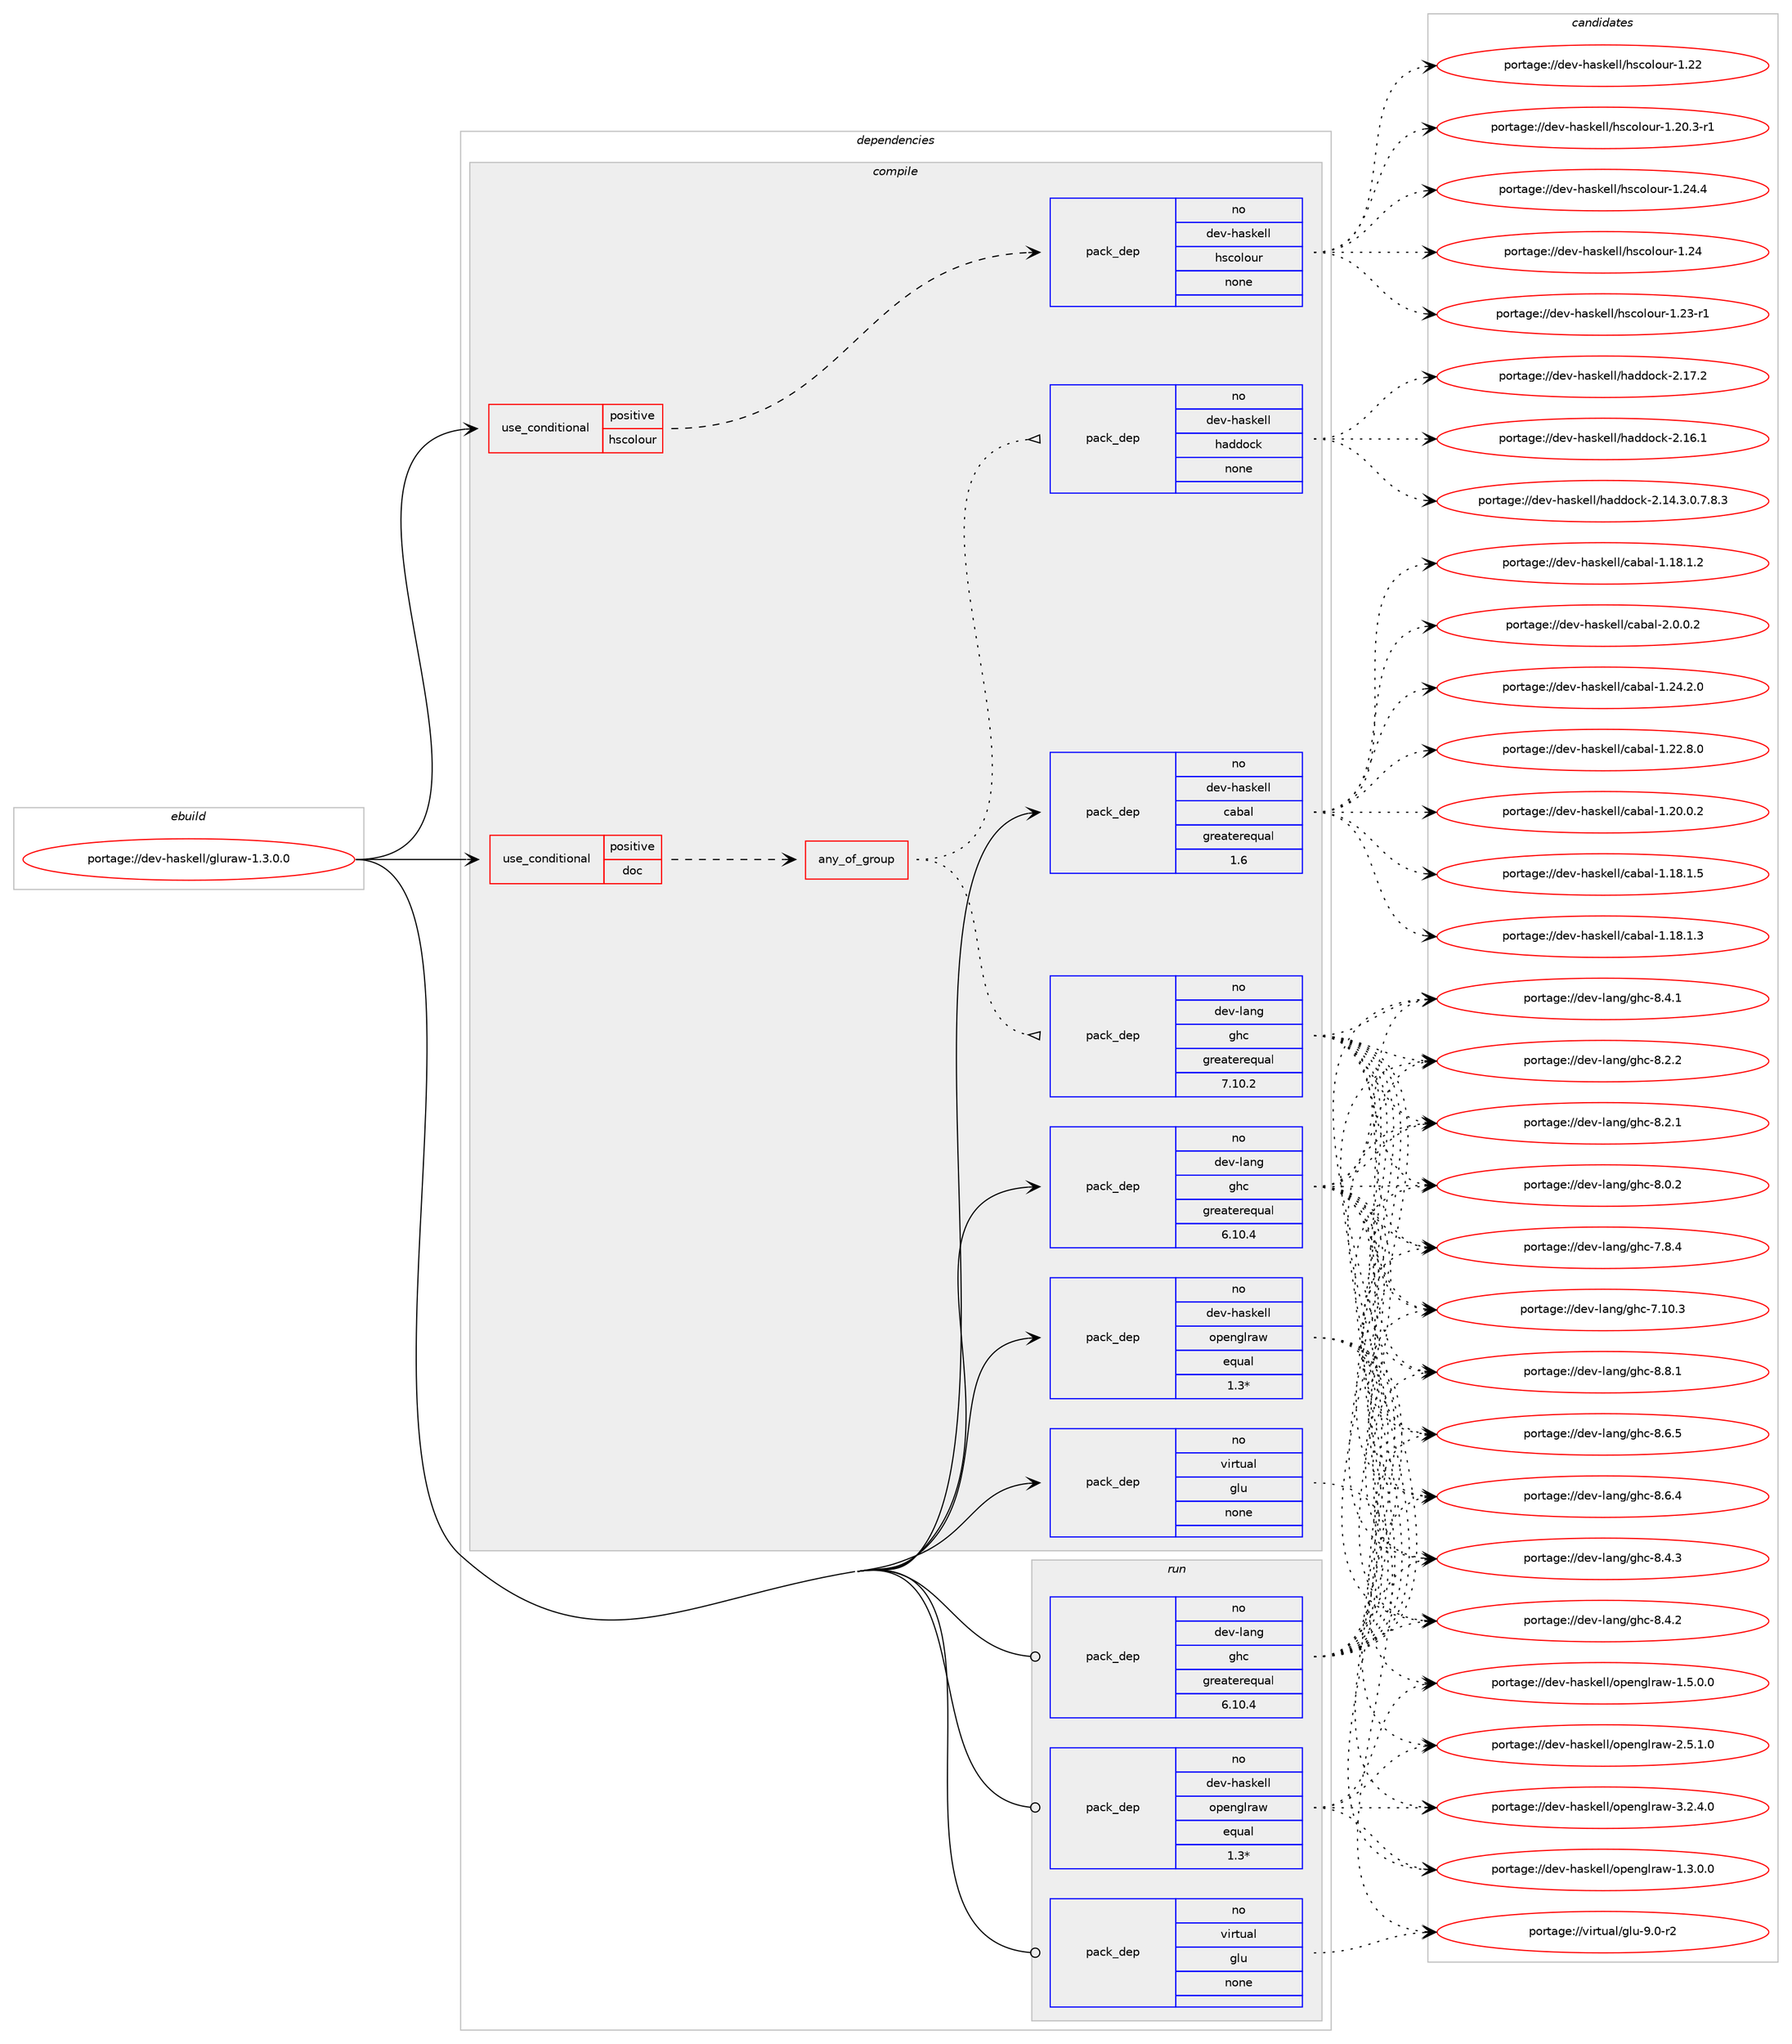digraph prolog {

# *************
# Graph options
# *************

newrank=true;
concentrate=true;
compound=true;
graph [rankdir=LR,fontname=Helvetica,fontsize=10,ranksep=1.5];#, ranksep=2.5, nodesep=0.2];
edge  [arrowhead=vee];
node  [fontname=Helvetica,fontsize=10];

# **********
# The ebuild
# **********

subgraph cluster_leftcol {
color=gray;
rank=same;
label=<<i>ebuild</i>>;
id [label="portage://dev-haskell/gluraw-1.3.0.0", color=red, width=4, href="../dev-haskell/gluraw-1.3.0.0.svg"];
}

# ****************
# The dependencies
# ****************

subgraph cluster_midcol {
color=gray;
label=<<i>dependencies</i>>;
subgraph cluster_compile {
fillcolor="#eeeeee";
style=filled;
label=<<i>compile</i>>;
subgraph cond133851 {
dependency561736 [label=<<TABLE BORDER="0" CELLBORDER="1" CELLSPACING="0" CELLPADDING="4"><TR><TD ROWSPAN="3" CELLPADDING="10">use_conditional</TD></TR><TR><TD>positive</TD></TR><TR><TD>doc</TD></TR></TABLE>>, shape=none, color=red];
subgraph any6399 {
dependency561737 [label=<<TABLE BORDER="0" CELLBORDER="1" CELLSPACING="0" CELLPADDING="4"><TR><TD CELLPADDING="10">any_of_group</TD></TR></TABLE>>, shape=none, color=red];subgraph pack421249 {
dependency561738 [label=<<TABLE BORDER="0" CELLBORDER="1" CELLSPACING="0" CELLPADDING="4" WIDTH="220"><TR><TD ROWSPAN="6" CELLPADDING="30">pack_dep</TD></TR><TR><TD WIDTH="110">no</TD></TR><TR><TD>dev-haskell</TD></TR><TR><TD>haddock</TD></TR><TR><TD>none</TD></TR><TR><TD></TD></TR></TABLE>>, shape=none, color=blue];
}
dependency561737:e -> dependency561738:w [weight=20,style="dotted",arrowhead="oinv"];
subgraph pack421250 {
dependency561739 [label=<<TABLE BORDER="0" CELLBORDER="1" CELLSPACING="0" CELLPADDING="4" WIDTH="220"><TR><TD ROWSPAN="6" CELLPADDING="30">pack_dep</TD></TR><TR><TD WIDTH="110">no</TD></TR><TR><TD>dev-lang</TD></TR><TR><TD>ghc</TD></TR><TR><TD>greaterequal</TD></TR><TR><TD>7.10.2</TD></TR></TABLE>>, shape=none, color=blue];
}
dependency561737:e -> dependency561739:w [weight=20,style="dotted",arrowhead="oinv"];
}
dependency561736:e -> dependency561737:w [weight=20,style="dashed",arrowhead="vee"];
}
id:e -> dependency561736:w [weight=20,style="solid",arrowhead="vee"];
subgraph cond133852 {
dependency561740 [label=<<TABLE BORDER="0" CELLBORDER="1" CELLSPACING="0" CELLPADDING="4"><TR><TD ROWSPAN="3" CELLPADDING="10">use_conditional</TD></TR><TR><TD>positive</TD></TR><TR><TD>hscolour</TD></TR></TABLE>>, shape=none, color=red];
subgraph pack421251 {
dependency561741 [label=<<TABLE BORDER="0" CELLBORDER="1" CELLSPACING="0" CELLPADDING="4" WIDTH="220"><TR><TD ROWSPAN="6" CELLPADDING="30">pack_dep</TD></TR><TR><TD WIDTH="110">no</TD></TR><TR><TD>dev-haskell</TD></TR><TR><TD>hscolour</TD></TR><TR><TD>none</TD></TR><TR><TD></TD></TR></TABLE>>, shape=none, color=blue];
}
dependency561740:e -> dependency561741:w [weight=20,style="dashed",arrowhead="vee"];
}
id:e -> dependency561740:w [weight=20,style="solid",arrowhead="vee"];
subgraph pack421252 {
dependency561742 [label=<<TABLE BORDER="0" CELLBORDER="1" CELLSPACING="0" CELLPADDING="4" WIDTH="220"><TR><TD ROWSPAN="6" CELLPADDING="30">pack_dep</TD></TR><TR><TD WIDTH="110">no</TD></TR><TR><TD>dev-haskell</TD></TR><TR><TD>cabal</TD></TR><TR><TD>greaterequal</TD></TR><TR><TD>1.6</TD></TR></TABLE>>, shape=none, color=blue];
}
id:e -> dependency561742:w [weight=20,style="solid",arrowhead="vee"];
subgraph pack421253 {
dependency561743 [label=<<TABLE BORDER="0" CELLBORDER="1" CELLSPACING="0" CELLPADDING="4" WIDTH="220"><TR><TD ROWSPAN="6" CELLPADDING="30">pack_dep</TD></TR><TR><TD WIDTH="110">no</TD></TR><TR><TD>dev-haskell</TD></TR><TR><TD>openglraw</TD></TR><TR><TD>equal</TD></TR><TR><TD>1.3*</TD></TR></TABLE>>, shape=none, color=blue];
}
id:e -> dependency561743:w [weight=20,style="solid",arrowhead="vee"];
subgraph pack421254 {
dependency561744 [label=<<TABLE BORDER="0" CELLBORDER="1" CELLSPACING="0" CELLPADDING="4" WIDTH="220"><TR><TD ROWSPAN="6" CELLPADDING="30">pack_dep</TD></TR><TR><TD WIDTH="110">no</TD></TR><TR><TD>dev-lang</TD></TR><TR><TD>ghc</TD></TR><TR><TD>greaterequal</TD></TR><TR><TD>6.10.4</TD></TR></TABLE>>, shape=none, color=blue];
}
id:e -> dependency561744:w [weight=20,style="solid",arrowhead="vee"];
subgraph pack421255 {
dependency561745 [label=<<TABLE BORDER="0" CELLBORDER="1" CELLSPACING="0" CELLPADDING="4" WIDTH="220"><TR><TD ROWSPAN="6" CELLPADDING="30">pack_dep</TD></TR><TR><TD WIDTH="110">no</TD></TR><TR><TD>virtual</TD></TR><TR><TD>glu</TD></TR><TR><TD>none</TD></TR><TR><TD></TD></TR></TABLE>>, shape=none, color=blue];
}
id:e -> dependency561745:w [weight=20,style="solid",arrowhead="vee"];
}
subgraph cluster_compileandrun {
fillcolor="#eeeeee";
style=filled;
label=<<i>compile and run</i>>;
}
subgraph cluster_run {
fillcolor="#eeeeee";
style=filled;
label=<<i>run</i>>;
subgraph pack421256 {
dependency561746 [label=<<TABLE BORDER="0" CELLBORDER="1" CELLSPACING="0" CELLPADDING="4" WIDTH="220"><TR><TD ROWSPAN="6" CELLPADDING="30">pack_dep</TD></TR><TR><TD WIDTH="110">no</TD></TR><TR><TD>dev-haskell</TD></TR><TR><TD>openglraw</TD></TR><TR><TD>equal</TD></TR><TR><TD>1.3*</TD></TR></TABLE>>, shape=none, color=blue];
}
id:e -> dependency561746:w [weight=20,style="solid",arrowhead="odot"];
subgraph pack421257 {
dependency561747 [label=<<TABLE BORDER="0" CELLBORDER="1" CELLSPACING="0" CELLPADDING="4" WIDTH="220"><TR><TD ROWSPAN="6" CELLPADDING="30">pack_dep</TD></TR><TR><TD WIDTH="110">no</TD></TR><TR><TD>dev-lang</TD></TR><TR><TD>ghc</TD></TR><TR><TD>greaterequal</TD></TR><TR><TD>6.10.4</TD></TR></TABLE>>, shape=none, color=blue];
}
id:e -> dependency561747:w [weight=20,style="solid",arrowhead="odot"];
subgraph pack421258 {
dependency561748 [label=<<TABLE BORDER="0" CELLBORDER="1" CELLSPACING="0" CELLPADDING="4" WIDTH="220"><TR><TD ROWSPAN="6" CELLPADDING="30">pack_dep</TD></TR><TR><TD WIDTH="110">no</TD></TR><TR><TD>virtual</TD></TR><TR><TD>glu</TD></TR><TR><TD>none</TD></TR><TR><TD></TD></TR></TABLE>>, shape=none, color=blue];
}
id:e -> dependency561748:w [weight=20,style="solid",arrowhead="odot"];
}
}

# **************
# The candidates
# **************

subgraph cluster_choices {
rank=same;
color=gray;
label=<<i>candidates</i>>;

subgraph choice421249 {
color=black;
nodesep=1;
choice100101118451049711510710110810847104971001001119910745504649554650 [label="portage://dev-haskell/haddock-2.17.2", color=red, width=4,href="../dev-haskell/haddock-2.17.2.svg"];
choice100101118451049711510710110810847104971001001119910745504649544649 [label="portage://dev-haskell/haddock-2.16.1", color=red, width=4,href="../dev-haskell/haddock-2.16.1.svg"];
choice1001011184510497115107101108108471049710010011199107455046495246514648465546564651 [label="portage://dev-haskell/haddock-2.14.3.0.7.8.3", color=red, width=4,href="../dev-haskell/haddock-2.14.3.0.7.8.3.svg"];
dependency561738:e -> choice100101118451049711510710110810847104971001001119910745504649554650:w [style=dotted,weight="100"];
dependency561738:e -> choice100101118451049711510710110810847104971001001119910745504649544649:w [style=dotted,weight="100"];
dependency561738:e -> choice1001011184510497115107101108108471049710010011199107455046495246514648465546564651:w [style=dotted,weight="100"];
}
subgraph choice421250 {
color=black;
nodesep=1;
choice10010111845108971101034710310499455646564649 [label="portage://dev-lang/ghc-8.8.1", color=red, width=4,href="../dev-lang/ghc-8.8.1.svg"];
choice10010111845108971101034710310499455646544653 [label="portage://dev-lang/ghc-8.6.5", color=red, width=4,href="../dev-lang/ghc-8.6.5.svg"];
choice10010111845108971101034710310499455646544652 [label="portage://dev-lang/ghc-8.6.4", color=red, width=4,href="../dev-lang/ghc-8.6.4.svg"];
choice10010111845108971101034710310499455646524651 [label="portage://dev-lang/ghc-8.4.3", color=red, width=4,href="../dev-lang/ghc-8.4.3.svg"];
choice10010111845108971101034710310499455646524650 [label="portage://dev-lang/ghc-8.4.2", color=red, width=4,href="../dev-lang/ghc-8.4.2.svg"];
choice10010111845108971101034710310499455646524649 [label="portage://dev-lang/ghc-8.4.1", color=red, width=4,href="../dev-lang/ghc-8.4.1.svg"];
choice10010111845108971101034710310499455646504650 [label="portage://dev-lang/ghc-8.2.2", color=red, width=4,href="../dev-lang/ghc-8.2.2.svg"];
choice10010111845108971101034710310499455646504649 [label="portage://dev-lang/ghc-8.2.1", color=red, width=4,href="../dev-lang/ghc-8.2.1.svg"];
choice10010111845108971101034710310499455646484650 [label="portage://dev-lang/ghc-8.0.2", color=red, width=4,href="../dev-lang/ghc-8.0.2.svg"];
choice10010111845108971101034710310499455546564652 [label="portage://dev-lang/ghc-7.8.4", color=red, width=4,href="../dev-lang/ghc-7.8.4.svg"];
choice1001011184510897110103471031049945554649484651 [label="portage://dev-lang/ghc-7.10.3", color=red, width=4,href="../dev-lang/ghc-7.10.3.svg"];
dependency561739:e -> choice10010111845108971101034710310499455646564649:w [style=dotted,weight="100"];
dependency561739:e -> choice10010111845108971101034710310499455646544653:w [style=dotted,weight="100"];
dependency561739:e -> choice10010111845108971101034710310499455646544652:w [style=dotted,weight="100"];
dependency561739:e -> choice10010111845108971101034710310499455646524651:w [style=dotted,weight="100"];
dependency561739:e -> choice10010111845108971101034710310499455646524650:w [style=dotted,weight="100"];
dependency561739:e -> choice10010111845108971101034710310499455646524649:w [style=dotted,weight="100"];
dependency561739:e -> choice10010111845108971101034710310499455646504650:w [style=dotted,weight="100"];
dependency561739:e -> choice10010111845108971101034710310499455646504649:w [style=dotted,weight="100"];
dependency561739:e -> choice10010111845108971101034710310499455646484650:w [style=dotted,weight="100"];
dependency561739:e -> choice10010111845108971101034710310499455546564652:w [style=dotted,weight="100"];
dependency561739:e -> choice1001011184510897110103471031049945554649484651:w [style=dotted,weight="100"];
}
subgraph choice421251 {
color=black;
nodesep=1;
choice1001011184510497115107101108108471041159911110811111711445494650524652 [label="portage://dev-haskell/hscolour-1.24.4", color=red, width=4,href="../dev-haskell/hscolour-1.24.4.svg"];
choice100101118451049711510710110810847104115991111081111171144549465052 [label="portage://dev-haskell/hscolour-1.24", color=red, width=4,href="../dev-haskell/hscolour-1.24.svg"];
choice1001011184510497115107101108108471041159911110811111711445494650514511449 [label="portage://dev-haskell/hscolour-1.23-r1", color=red, width=4,href="../dev-haskell/hscolour-1.23-r1.svg"];
choice100101118451049711510710110810847104115991111081111171144549465050 [label="portage://dev-haskell/hscolour-1.22", color=red, width=4,href="../dev-haskell/hscolour-1.22.svg"];
choice10010111845104971151071011081084710411599111108111117114454946504846514511449 [label="portage://dev-haskell/hscolour-1.20.3-r1", color=red, width=4,href="../dev-haskell/hscolour-1.20.3-r1.svg"];
dependency561741:e -> choice1001011184510497115107101108108471041159911110811111711445494650524652:w [style=dotted,weight="100"];
dependency561741:e -> choice100101118451049711510710110810847104115991111081111171144549465052:w [style=dotted,weight="100"];
dependency561741:e -> choice1001011184510497115107101108108471041159911110811111711445494650514511449:w [style=dotted,weight="100"];
dependency561741:e -> choice100101118451049711510710110810847104115991111081111171144549465050:w [style=dotted,weight="100"];
dependency561741:e -> choice10010111845104971151071011081084710411599111108111117114454946504846514511449:w [style=dotted,weight="100"];
}
subgraph choice421252 {
color=black;
nodesep=1;
choice100101118451049711510710110810847999798971084550464846484650 [label="portage://dev-haskell/cabal-2.0.0.2", color=red, width=4,href="../dev-haskell/cabal-2.0.0.2.svg"];
choice10010111845104971151071011081084799979897108454946505246504648 [label="portage://dev-haskell/cabal-1.24.2.0", color=red, width=4,href="../dev-haskell/cabal-1.24.2.0.svg"];
choice10010111845104971151071011081084799979897108454946505046564648 [label="portage://dev-haskell/cabal-1.22.8.0", color=red, width=4,href="../dev-haskell/cabal-1.22.8.0.svg"];
choice10010111845104971151071011081084799979897108454946504846484650 [label="portage://dev-haskell/cabal-1.20.0.2", color=red, width=4,href="../dev-haskell/cabal-1.20.0.2.svg"];
choice10010111845104971151071011081084799979897108454946495646494653 [label="portage://dev-haskell/cabal-1.18.1.5", color=red, width=4,href="../dev-haskell/cabal-1.18.1.5.svg"];
choice10010111845104971151071011081084799979897108454946495646494651 [label="portage://dev-haskell/cabal-1.18.1.3", color=red, width=4,href="../dev-haskell/cabal-1.18.1.3.svg"];
choice10010111845104971151071011081084799979897108454946495646494650 [label="portage://dev-haskell/cabal-1.18.1.2", color=red, width=4,href="../dev-haskell/cabal-1.18.1.2.svg"];
dependency561742:e -> choice100101118451049711510710110810847999798971084550464846484650:w [style=dotted,weight="100"];
dependency561742:e -> choice10010111845104971151071011081084799979897108454946505246504648:w [style=dotted,weight="100"];
dependency561742:e -> choice10010111845104971151071011081084799979897108454946505046564648:w [style=dotted,weight="100"];
dependency561742:e -> choice10010111845104971151071011081084799979897108454946504846484650:w [style=dotted,weight="100"];
dependency561742:e -> choice10010111845104971151071011081084799979897108454946495646494653:w [style=dotted,weight="100"];
dependency561742:e -> choice10010111845104971151071011081084799979897108454946495646494651:w [style=dotted,weight="100"];
dependency561742:e -> choice10010111845104971151071011081084799979897108454946495646494650:w [style=dotted,weight="100"];
}
subgraph choice421253 {
color=black;
nodesep=1;
choice100101118451049711510710110810847111112101110103108114971194551465046524648 [label="portage://dev-haskell/openglraw-3.2.4.0", color=red, width=4,href="../dev-haskell/openglraw-3.2.4.0.svg"];
choice100101118451049711510710110810847111112101110103108114971194550465346494648 [label="portage://dev-haskell/openglraw-2.5.1.0", color=red, width=4,href="../dev-haskell/openglraw-2.5.1.0.svg"];
choice100101118451049711510710110810847111112101110103108114971194549465346484648 [label="portage://dev-haskell/openglraw-1.5.0.0", color=red, width=4,href="../dev-haskell/openglraw-1.5.0.0.svg"];
choice100101118451049711510710110810847111112101110103108114971194549465146484648 [label="portage://dev-haskell/openglraw-1.3.0.0", color=red, width=4,href="../dev-haskell/openglraw-1.3.0.0.svg"];
dependency561743:e -> choice100101118451049711510710110810847111112101110103108114971194551465046524648:w [style=dotted,weight="100"];
dependency561743:e -> choice100101118451049711510710110810847111112101110103108114971194550465346494648:w [style=dotted,weight="100"];
dependency561743:e -> choice100101118451049711510710110810847111112101110103108114971194549465346484648:w [style=dotted,weight="100"];
dependency561743:e -> choice100101118451049711510710110810847111112101110103108114971194549465146484648:w [style=dotted,weight="100"];
}
subgraph choice421254 {
color=black;
nodesep=1;
choice10010111845108971101034710310499455646564649 [label="portage://dev-lang/ghc-8.8.1", color=red, width=4,href="../dev-lang/ghc-8.8.1.svg"];
choice10010111845108971101034710310499455646544653 [label="portage://dev-lang/ghc-8.6.5", color=red, width=4,href="../dev-lang/ghc-8.6.5.svg"];
choice10010111845108971101034710310499455646544652 [label="portage://dev-lang/ghc-8.6.4", color=red, width=4,href="../dev-lang/ghc-8.6.4.svg"];
choice10010111845108971101034710310499455646524651 [label="portage://dev-lang/ghc-8.4.3", color=red, width=4,href="../dev-lang/ghc-8.4.3.svg"];
choice10010111845108971101034710310499455646524650 [label="portage://dev-lang/ghc-8.4.2", color=red, width=4,href="../dev-lang/ghc-8.4.2.svg"];
choice10010111845108971101034710310499455646524649 [label="portage://dev-lang/ghc-8.4.1", color=red, width=4,href="../dev-lang/ghc-8.4.1.svg"];
choice10010111845108971101034710310499455646504650 [label="portage://dev-lang/ghc-8.2.2", color=red, width=4,href="../dev-lang/ghc-8.2.2.svg"];
choice10010111845108971101034710310499455646504649 [label="portage://dev-lang/ghc-8.2.1", color=red, width=4,href="../dev-lang/ghc-8.2.1.svg"];
choice10010111845108971101034710310499455646484650 [label="portage://dev-lang/ghc-8.0.2", color=red, width=4,href="../dev-lang/ghc-8.0.2.svg"];
choice10010111845108971101034710310499455546564652 [label="portage://dev-lang/ghc-7.8.4", color=red, width=4,href="../dev-lang/ghc-7.8.4.svg"];
choice1001011184510897110103471031049945554649484651 [label="portage://dev-lang/ghc-7.10.3", color=red, width=4,href="../dev-lang/ghc-7.10.3.svg"];
dependency561744:e -> choice10010111845108971101034710310499455646564649:w [style=dotted,weight="100"];
dependency561744:e -> choice10010111845108971101034710310499455646544653:w [style=dotted,weight="100"];
dependency561744:e -> choice10010111845108971101034710310499455646544652:w [style=dotted,weight="100"];
dependency561744:e -> choice10010111845108971101034710310499455646524651:w [style=dotted,weight="100"];
dependency561744:e -> choice10010111845108971101034710310499455646524650:w [style=dotted,weight="100"];
dependency561744:e -> choice10010111845108971101034710310499455646524649:w [style=dotted,weight="100"];
dependency561744:e -> choice10010111845108971101034710310499455646504650:w [style=dotted,weight="100"];
dependency561744:e -> choice10010111845108971101034710310499455646504649:w [style=dotted,weight="100"];
dependency561744:e -> choice10010111845108971101034710310499455646484650:w [style=dotted,weight="100"];
dependency561744:e -> choice10010111845108971101034710310499455546564652:w [style=dotted,weight="100"];
dependency561744:e -> choice1001011184510897110103471031049945554649484651:w [style=dotted,weight="100"];
}
subgraph choice421255 {
color=black;
nodesep=1;
choice1181051141161179710847103108117455746484511450 [label="portage://virtual/glu-9.0-r2", color=red, width=4,href="../virtual/glu-9.0-r2.svg"];
dependency561745:e -> choice1181051141161179710847103108117455746484511450:w [style=dotted,weight="100"];
}
subgraph choice421256 {
color=black;
nodesep=1;
choice100101118451049711510710110810847111112101110103108114971194551465046524648 [label="portage://dev-haskell/openglraw-3.2.4.0", color=red, width=4,href="../dev-haskell/openglraw-3.2.4.0.svg"];
choice100101118451049711510710110810847111112101110103108114971194550465346494648 [label="portage://dev-haskell/openglraw-2.5.1.0", color=red, width=4,href="../dev-haskell/openglraw-2.5.1.0.svg"];
choice100101118451049711510710110810847111112101110103108114971194549465346484648 [label="portage://dev-haskell/openglraw-1.5.0.0", color=red, width=4,href="../dev-haskell/openglraw-1.5.0.0.svg"];
choice100101118451049711510710110810847111112101110103108114971194549465146484648 [label="portage://dev-haskell/openglraw-1.3.0.0", color=red, width=4,href="../dev-haskell/openglraw-1.3.0.0.svg"];
dependency561746:e -> choice100101118451049711510710110810847111112101110103108114971194551465046524648:w [style=dotted,weight="100"];
dependency561746:e -> choice100101118451049711510710110810847111112101110103108114971194550465346494648:w [style=dotted,weight="100"];
dependency561746:e -> choice100101118451049711510710110810847111112101110103108114971194549465346484648:w [style=dotted,weight="100"];
dependency561746:e -> choice100101118451049711510710110810847111112101110103108114971194549465146484648:w [style=dotted,weight="100"];
}
subgraph choice421257 {
color=black;
nodesep=1;
choice10010111845108971101034710310499455646564649 [label="portage://dev-lang/ghc-8.8.1", color=red, width=4,href="../dev-lang/ghc-8.8.1.svg"];
choice10010111845108971101034710310499455646544653 [label="portage://dev-lang/ghc-8.6.5", color=red, width=4,href="../dev-lang/ghc-8.6.5.svg"];
choice10010111845108971101034710310499455646544652 [label="portage://dev-lang/ghc-8.6.4", color=red, width=4,href="../dev-lang/ghc-8.6.4.svg"];
choice10010111845108971101034710310499455646524651 [label="portage://dev-lang/ghc-8.4.3", color=red, width=4,href="../dev-lang/ghc-8.4.3.svg"];
choice10010111845108971101034710310499455646524650 [label="portage://dev-lang/ghc-8.4.2", color=red, width=4,href="../dev-lang/ghc-8.4.2.svg"];
choice10010111845108971101034710310499455646524649 [label="portage://dev-lang/ghc-8.4.1", color=red, width=4,href="../dev-lang/ghc-8.4.1.svg"];
choice10010111845108971101034710310499455646504650 [label="portage://dev-lang/ghc-8.2.2", color=red, width=4,href="../dev-lang/ghc-8.2.2.svg"];
choice10010111845108971101034710310499455646504649 [label="portage://dev-lang/ghc-8.2.1", color=red, width=4,href="../dev-lang/ghc-8.2.1.svg"];
choice10010111845108971101034710310499455646484650 [label="portage://dev-lang/ghc-8.0.2", color=red, width=4,href="../dev-lang/ghc-8.0.2.svg"];
choice10010111845108971101034710310499455546564652 [label="portage://dev-lang/ghc-7.8.4", color=red, width=4,href="../dev-lang/ghc-7.8.4.svg"];
choice1001011184510897110103471031049945554649484651 [label="portage://dev-lang/ghc-7.10.3", color=red, width=4,href="../dev-lang/ghc-7.10.3.svg"];
dependency561747:e -> choice10010111845108971101034710310499455646564649:w [style=dotted,weight="100"];
dependency561747:e -> choice10010111845108971101034710310499455646544653:w [style=dotted,weight="100"];
dependency561747:e -> choice10010111845108971101034710310499455646544652:w [style=dotted,weight="100"];
dependency561747:e -> choice10010111845108971101034710310499455646524651:w [style=dotted,weight="100"];
dependency561747:e -> choice10010111845108971101034710310499455646524650:w [style=dotted,weight="100"];
dependency561747:e -> choice10010111845108971101034710310499455646524649:w [style=dotted,weight="100"];
dependency561747:e -> choice10010111845108971101034710310499455646504650:w [style=dotted,weight="100"];
dependency561747:e -> choice10010111845108971101034710310499455646504649:w [style=dotted,weight="100"];
dependency561747:e -> choice10010111845108971101034710310499455646484650:w [style=dotted,weight="100"];
dependency561747:e -> choice10010111845108971101034710310499455546564652:w [style=dotted,weight="100"];
dependency561747:e -> choice1001011184510897110103471031049945554649484651:w [style=dotted,weight="100"];
}
subgraph choice421258 {
color=black;
nodesep=1;
choice1181051141161179710847103108117455746484511450 [label="portage://virtual/glu-9.0-r2", color=red, width=4,href="../virtual/glu-9.0-r2.svg"];
dependency561748:e -> choice1181051141161179710847103108117455746484511450:w [style=dotted,weight="100"];
}
}

}
